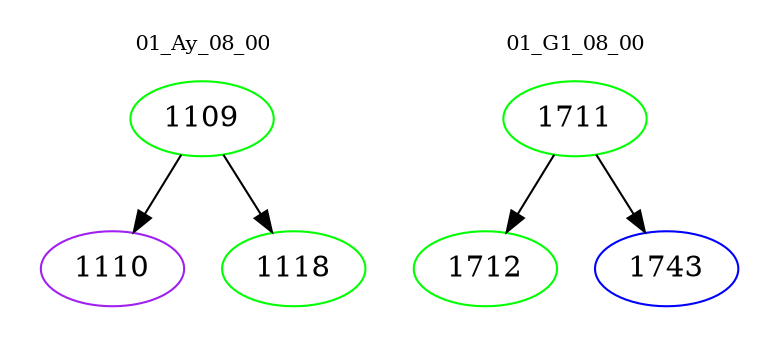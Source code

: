 digraph{
subgraph cluster_0 {
color = white
label = "01_Ay_08_00";
fontsize=10;
T0_1109 [label="1109", color="green"]
T0_1109 -> T0_1110 [color="black"]
T0_1110 [label="1110", color="purple"]
T0_1109 -> T0_1118 [color="black"]
T0_1118 [label="1118", color="green"]
}
subgraph cluster_1 {
color = white
label = "01_G1_08_00";
fontsize=10;
T1_1711 [label="1711", color="green"]
T1_1711 -> T1_1712 [color="black"]
T1_1712 [label="1712", color="green"]
T1_1711 -> T1_1743 [color="black"]
T1_1743 [label="1743", color="blue"]
}
}

